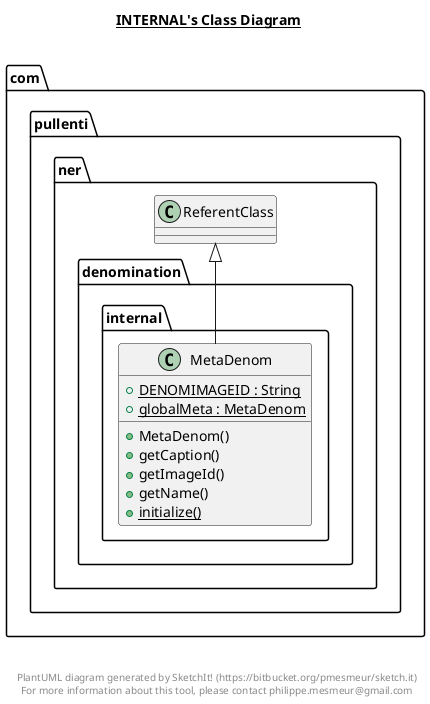 @startuml

title __INTERNAL's Class Diagram__\n

  namespace com.pullenti.ner {
    namespace denomination {
      namespace internal {
        class com.pullenti.ner.denomination.internal.MetaDenom {
            {static} + DENOMIMAGEID : String
            {static} + globalMeta : MetaDenom
            + MetaDenom()
            + getCaption()
            + getImageId()
            + getName()
            {static} + initialize()
        }
      }
    }
  }
  

  com.pullenti.ner.denomination.internal.MetaDenom -up-|> com.pullenti.ner.ReferentClass


right footer


PlantUML diagram generated by SketchIt! (https://bitbucket.org/pmesmeur/sketch.it)
For more information about this tool, please contact philippe.mesmeur@gmail.com
endfooter

@enduml
